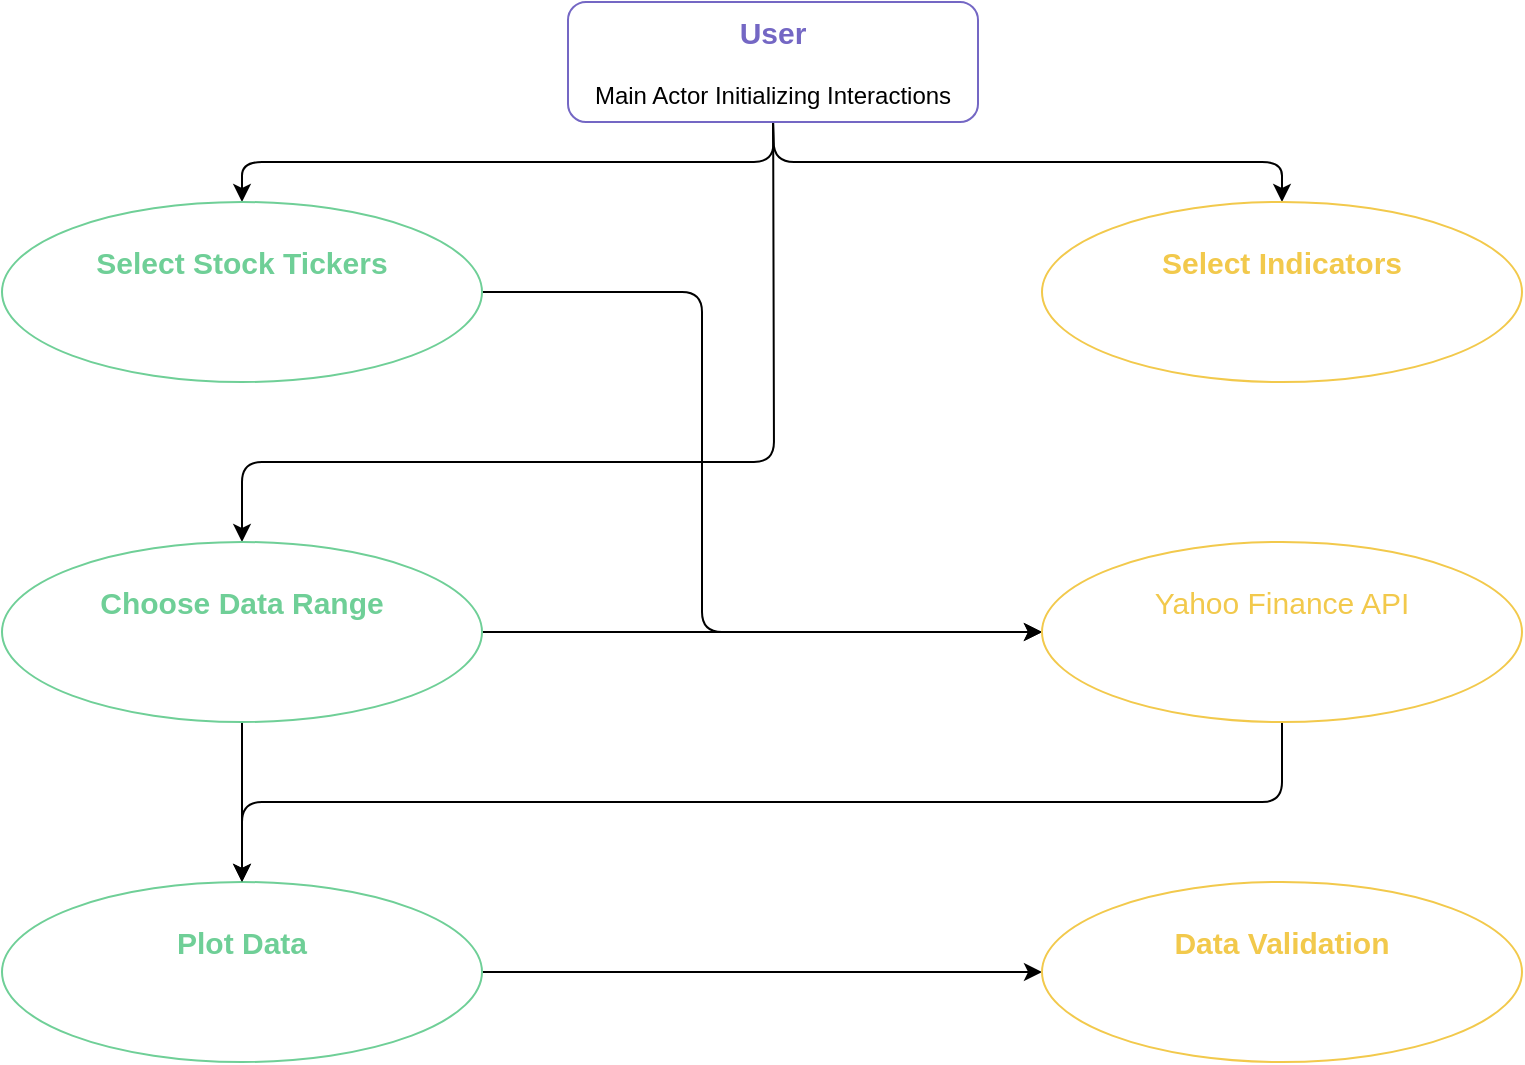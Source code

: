 <mxfile>
    <diagram id="jLGDsX1C9ow9nsA8Ro-Q" name="Page-1">
        <mxGraphModel dx="1631" dy="916" grid="1" gridSize="10" guides="1" tooltips="1" connect="1" arrows="1" fold="1" page="1" pageScale="1" pageWidth="850" pageHeight="1100" math="0" shadow="0">
            <root>
                <mxCell id="0"/>
                <mxCell id="1" parent="0"/>
                <mxCell id="13" style="edgeStyle=none;html=1;fontSize=15;fontColor=#f2c94c;entryX=0.5;entryY=0;entryDx=0;entryDy=0;" edge="1" parent="1" source="6" target="8">
                    <mxGeometry relative="1" as="geometry">
                        <mxPoint x="425.5" y="340" as="targetPoint"/>
                        <Array as="points">
                            <mxPoint x="426" y="330"/>
                            <mxPoint x="160" y="330"/>
                        </Array>
                    </mxGeometry>
                </mxCell>
                <mxCell id="14" style="edgeStyle=none;html=1;entryX=0.5;entryY=0;entryDx=0;entryDy=0;fontSize=15;fontColor=#f2c94c;exitX=0.5;exitY=1;exitDx=0;exitDy=0;" edge="1" parent="1" source="6" target="7">
                    <mxGeometry relative="1" as="geometry">
                        <mxPoint x="430" y="160" as="sourcePoint"/>
                        <Array as="points">
                            <mxPoint x="426" y="180"/>
                            <mxPoint x="160" y="180"/>
                        </Array>
                    </mxGeometry>
                </mxCell>
                <mxCell id="15" style="edgeStyle=none;html=1;entryX=0.5;entryY=0;entryDx=0;entryDy=0;fontSize=15;fontColor=#f2c94c;exitX=0.5;exitY=1;exitDx=0;exitDy=0;" edge="1" parent="1" source="6" target="10">
                    <mxGeometry relative="1" as="geometry">
                        <Array as="points">
                            <mxPoint x="426" y="180"/>
                            <mxPoint x="680" y="180"/>
                        </Array>
                    </mxGeometry>
                </mxCell>
                <mxCell id="6" value="&lt;font style=&quot;font-size: 15px;&quot;&gt;&lt;font style=&quot;font-size: 15px;&quot; color=&quot;#7467c4&quot;&gt;&lt;b&gt;User&lt;/b&gt;&lt;/font&gt;&lt;br&gt;&lt;/font&gt;&lt;br&gt;Main Actor Initializing Interactions" style="rounded=1;whiteSpace=wrap;html=1;strokeColor=#7467c4;" vertex="1" parent="1">
                    <mxGeometry x="323" y="100" width="205" height="60" as="geometry"/>
                </mxCell>
                <mxCell id="17" style="edgeStyle=none;html=1;entryX=0;entryY=0.5;entryDx=0;entryDy=0;fontSize=15;fontColor=#f2c94c;" edge="1" parent="1" source="7" target="11">
                    <mxGeometry relative="1" as="geometry">
                        <Array as="points">
                            <mxPoint x="390" y="245"/>
                            <mxPoint x="390" y="415"/>
                        </Array>
                    </mxGeometry>
                </mxCell>
                <mxCell id="7" value="&lt;font style=&quot;font-size: 15px;&quot;&gt;&lt;b&gt;&lt;font style=&quot;font-size: 15px;&quot; color=&quot;#6fcf97&quot;&gt;Select Stock Tickers&lt;/font&gt;&lt;br&gt;&lt;/b&gt;&lt;/font&gt;&lt;br&gt;&lt;font color=&quot;#ffffff&quot;&gt;User Chooses Stocks for Analysis&lt;/font&gt;" style="ellipse;whiteSpace=wrap;html=1;strokeColor=#6fcf97;fontColor=#7467c4;" vertex="1" parent="1">
                    <mxGeometry x="40" y="200" width="240" height="90" as="geometry"/>
                </mxCell>
                <mxCell id="16" style="edgeStyle=none;html=1;fontSize=15;fontColor=#f2c94c;" edge="1" parent="1" source="8" target="11">
                    <mxGeometry relative="1" as="geometry"/>
                </mxCell>
                <mxCell id="20" style="edgeStyle=none;html=1;entryX=0.5;entryY=0;entryDx=0;entryDy=0;fontSize=15;fontColor=#f2c94c;" edge="1" parent="1" source="8" target="9">
                    <mxGeometry relative="1" as="geometry"/>
                </mxCell>
                <mxCell id="8" value="&lt;b&gt;&lt;font style=&quot;font-size: 15px;&quot; color=&quot;#6fcf97&quot;&gt;Choose Data Range&lt;/font&gt;&lt;br&gt;&lt;/b&gt;&lt;br&gt;&lt;font color=&quot;#ffffff&quot;&gt;User Specifies the data range&lt;/font&gt;" style="ellipse;whiteSpace=wrap;html=1;strokeColor=#6fcf97;fontColor=#7467c4;" vertex="1" parent="1">
                    <mxGeometry x="40" y="370" width="240" height="90" as="geometry"/>
                </mxCell>
                <mxCell id="21" style="edgeStyle=none;html=1;fontSize=15;fontColor=#f2c94c;" edge="1" parent="1" source="9" target="12">
                    <mxGeometry relative="1" as="geometry"/>
                </mxCell>
                <mxCell id="9" value="&lt;font color=&quot;#6fcf97&quot;&gt;&lt;b&gt;&lt;font style=&quot;font-size: 15px;&quot;&gt;Plot Data&lt;/font&gt;&lt;br&gt;&lt;/b&gt;&lt;/font&gt;&lt;br&gt;&lt;font color=&quot;#ffffff&quot;&gt;Displays the Stock Analysis Charts&lt;/font&gt;" style="ellipse;whiteSpace=wrap;html=1;strokeColor=#6fcf97;fontColor=#7467c4;" vertex="1" parent="1">
                    <mxGeometry x="40" y="540" width="240" height="90" as="geometry"/>
                </mxCell>
                <mxCell id="10" value="&lt;b&gt;&lt;font style=&quot;font-size: 15px;&quot; color=&quot;#f2c94c&quot;&gt;Select Indicators&lt;/font&gt;&lt;br&gt;&lt;/b&gt;&lt;br&gt;&lt;font color=&quot;#ffffff&quot;&gt;User Selects Technical Indicators&lt;/font&gt;" style="ellipse;whiteSpace=wrap;html=1;strokeColor=#f2c94c;fontColor=#7467c4;" vertex="1" parent="1">
                    <mxGeometry x="560" y="200" width="240" height="90" as="geometry"/>
                </mxCell>
                <mxCell id="18" style="edgeStyle=none;html=1;entryX=0.5;entryY=0;entryDx=0;entryDy=0;fontSize=15;fontColor=#f2c94c;" edge="1" parent="1" source="11" target="9">
                    <mxGeometry relative="1" as="geometry">
                        <Array as="points">
                            <mxPoint x="680" y="500"/>
                            <mxPoint x="160" y="500"/>
                        </Array>
                    </mxGeometry>
                </mxCell>
                <mxCell id="11" value="&lt;font color=&quot;#f2c94c&quot;&gt;&lt;span style=&quot;font-size: 15px;&quot;&gt;Yahoo Finance API&lt;br&gt;&lt;/span&gt;&lt;/font&gt;&lt;br&gt;&lt;font color=&quot;#ffffff&quot;&gt;External Data Provider for Stock Data&lt;/font&gt;" style="ellipse;whiteSpace=wrap;html=1;strokeColor=#f2c94c;fontColor=#7467c4;" vertex="1" parent="1">
                    <mxGeometry x="560" y="370" width="240" height="90" as="geometry"/>
                </mxCell>
                <mxCell id="12" value="&lt;b&gt;&lt;font style=&quot;font-size: 15px;&quot; color=&quot;#f2c94c&quot;&gt;Data Validation&lt;/font&gt;&lt;br&gt;&lt;/b&gt;&lt;br&gt;&lt;font color=&quot;#ffffff&quot;&gt;Checks User Input for Correctness&lt;/font&gt;" style="ellipse;whiteSpace=wrap;html=1;strokeColor=#f2c94c;fontColor=#7467c4;" vertex="1" parent="1">
                    <mxGeometry x="560" y="540" width="240" height="90" as="geometry"/>
                </mxCell>
            </root>
        </mxGraphModel>
    </diagram>
</mxfile>